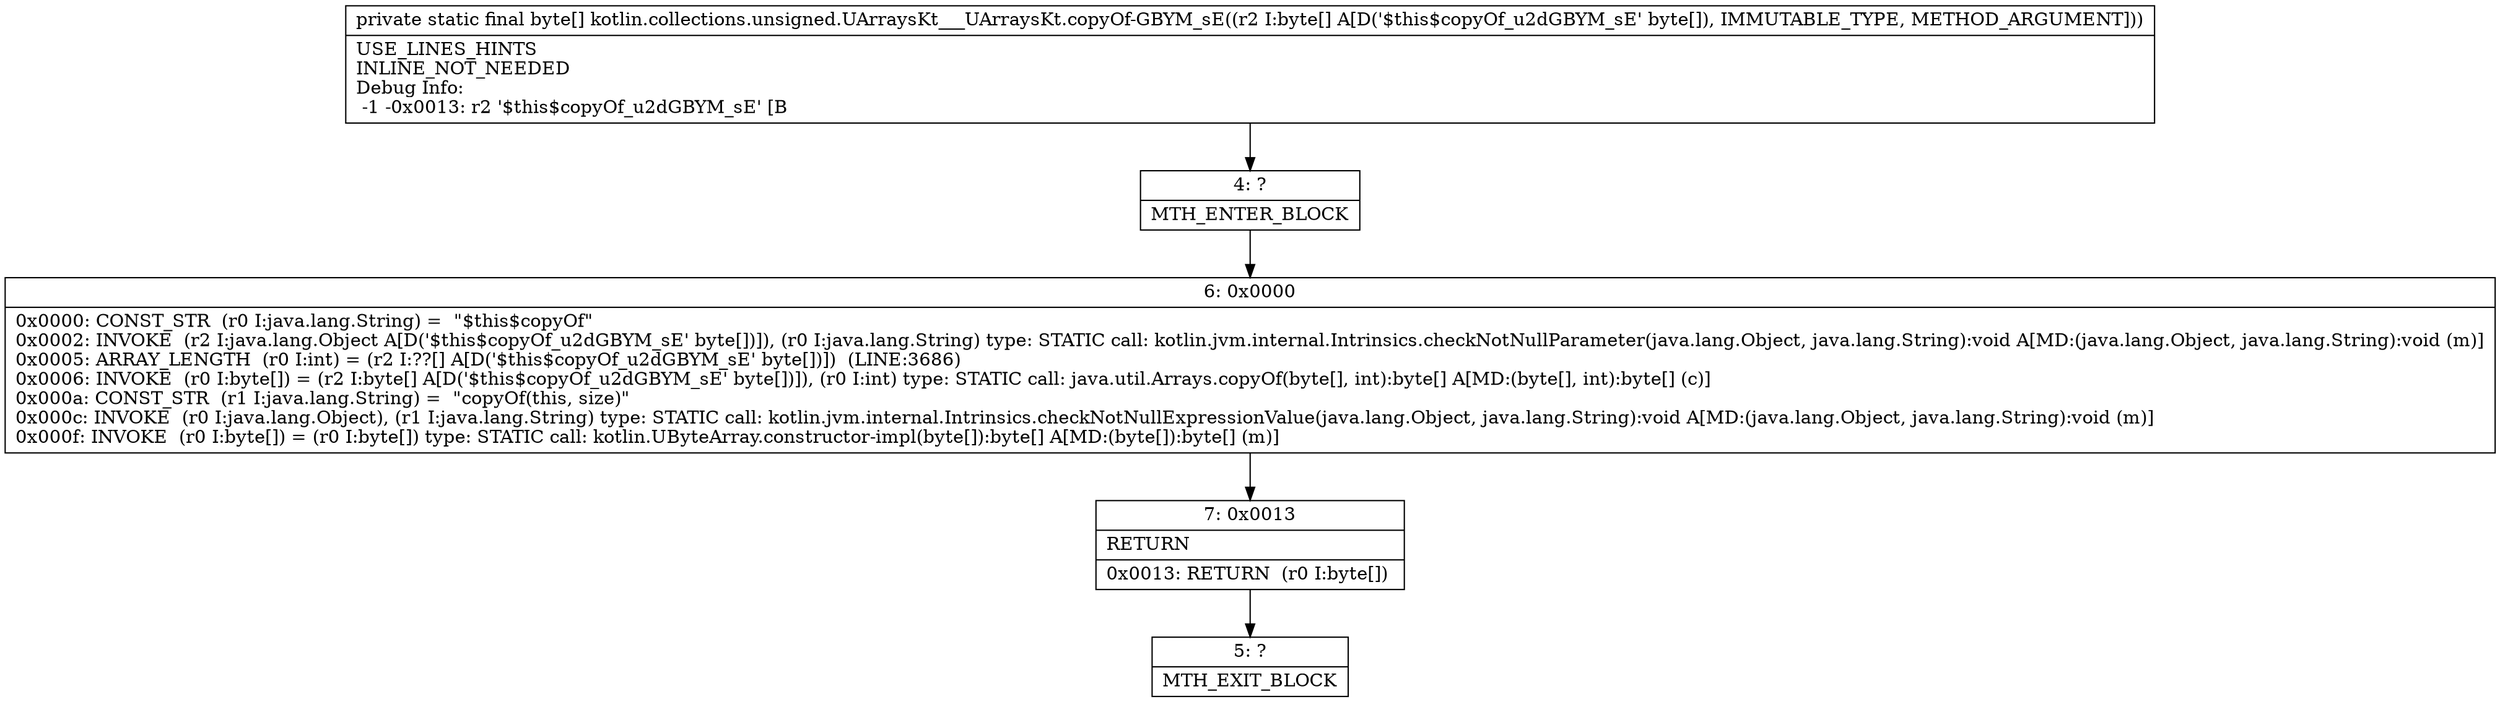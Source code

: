 digraph "CFG forkotlin.collections.unsigned.UArraysKt___UArraysKt.copyOf\-GBYM_sE([B)[B" {
Node_4 [shape=record,label="{4\:\ ?|MTH_ENTER_BLOCK\l}"];
Node_6 [shape=record,label="{6\:\ 0x0000|0x0000: CONST_STR  (r0 I:java.lang.String) =  \"$this$copyOf\" \l0x0002: INVOKE  (r2 I:java.lang.Object A[D('$this$copyOf_u2dGBYM_sE' byte[])]), (r0 I:java.lang.String) type: STATIC call: kotlin.jvm.internal.Intrinsics.checkNotNullParameter(java.lang.Object, java.lang.String):void A[MD:(java.lang.Object, java.lang.String):void (m)]\l0x0005: ARRAY_LENGTH  (r0 I:int) = (r2 I:??[] A[D('$this$copyOf_u2dGBYM_sE' byte[])])  (LINE:3686)\l0x0006: INVOKE  (r0 I:byte[]) = (r2 I:byte[] A[D('$this$copyOf_u2dGBYM_sE' byte[])]), (r0 I:int) type: STATIC call: java.util.Arrays.copyOf(byte[], int):byte[] A[MD:(byte[], int):byte[] (c)]\l0x000a: CONST_STR  (r1 I:java.lang.String) =  \"copyOf(this, size)\" \l0x000c: INVOKE  (r0 I:java.lang.Object), (r1 I:java.lang.String) type: STATIC call: kotlin.jvm.internal.Intrinsics.checkNotNullExpressionValue(java.lang.Object, java.lang.String):void A[MD:(java.lang.Object, java.lang.String):void (m)]\l0x000f: INVOKE  (r0 I:byte[]) = (r0 I:byte[]) type: STATIC call: kotlin.UByteArray.constructor\-impl(byte[]):byte[] A[MD:(byte[]):byte[] (m)]\l}"];
Node_7 [shape=record,label="{7\:\ 0x0013|RETURN\l|0x0013: RETURN  (r0 I:byte[]) \l}"];
Node_5 [shape=record,label="{5\:\ ?|MTH_EXIT_BLOCK\l}"];
MethodNode[shape=record,label="{private static final byte[] kotlin.collections.unsigned.UArraysKt___UArraysKt.copyOf\-GBYM_sE((r2 I:byte[] A[D('$this$copyOf_u2dGBYM_sE' byte[]), IMMUTABLE_TYPE, METHOD_ARGUMENT]))  | USE_LINES_HINTS\lINLINE_NOT_NEEDED\lDebug Info:\l  \-1 \-0x0013: r2 '$this$copyOf_u2dGBYM_sE' [B\l}"];
MethodNode -> Node_4;Node_4 -> Node_6;
Node_6 -> Node_7;
Node_7 -> Node_5;
}


